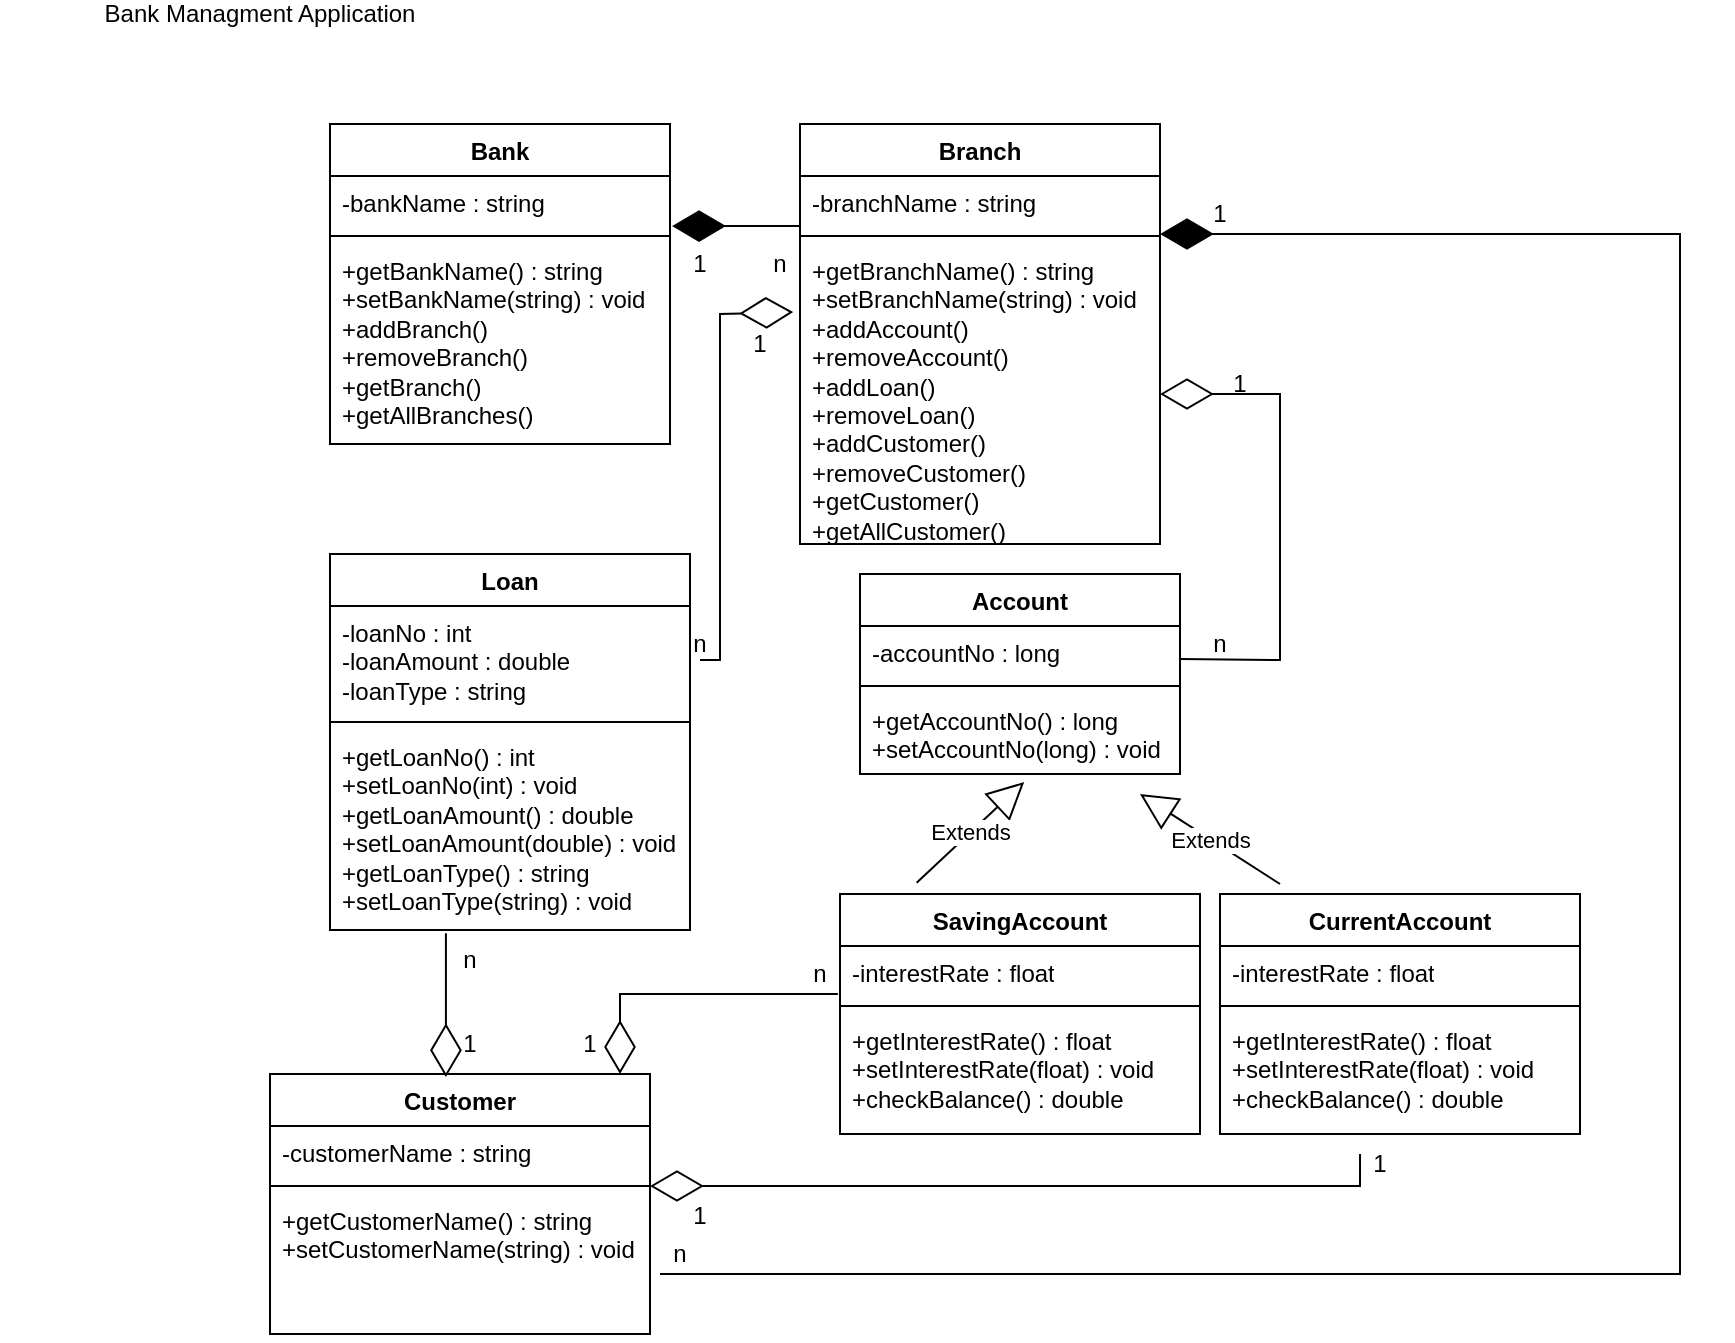 <mxfile version="21.6.3" type="google">
  <diagram name="Page-1" id="jKKDfdFCe0p2eEt7YeTl">
    <mxGraphModel grid="1" page="1" gridSize="10" guides="1" tooltips="1" connect="1" arrows="1" fold="1" pageScale="1" pageWidth="850" pageHeight="1100" math="0" shadow="0">
      <root>
        <mxCell id="0" />
        <mxCell id="1" parent="0" />
        <mxCell id="Hru7kzp4jPPOl90ZvP8H-1" value="Bank Managment Application" style="text;strokeColor=none;align=center;fillColor=none;html=1;verticalAlign=middle;whiteSpace=wrap;rounded=0;" vertex="1" parent="1">
          <mxGeometry x="-40" y="50" width="260" as="geometry" />
        </mxCell>
        <mxCell id="Hru7kzp4jPPOl90ZvP8H-2" value="Bank" style="swimlane;fontStyle=1;align=center;verticalAlign=top;childLayout=stackLayout;horizontal=1;startSize=26;horizontalStack=0;resizeParent=1;resizeParentMax=0;resizeLast=0;collapsible=1;marginBottom=0;whiteSpace=wrap;html=1;" vertex="1" parent="1">
          <mxGeometry x="125" y="105" width="170" height="160" as="geometry" />
        </mxCell>
        <mxCell id="Hru7kzp4jPPOl90ZvP8H-3" value="-bankName : string" style="text;strokeColor=none;fillColor=none;align=left;verticalAlign=top;spacingLeft=4;spacingRight=4;overflow=hidden;rotatable=0;points=[[0,0.5],[1,0.5]];portConstraint=eastwest;whiteSpace=wrap;html=1;" vertex="1" parent="Hru7kzp4jPPOl90ZvP8H-2">
          <mxGeometry y="26" width="170" height="26" as="geometry" />
        </mxCell>
        <mxCell id="Hru7kzp4jPPOl90ZvP8H-4" value="" style="line;strokeWidth=1;fillColor=none;align=left;verticalAlign=middle;spacingTop=-1;spacingLeft=3;spacingRight=3;rotatable=0;labelPosition=right;points=[];portConstraint=eastwest;strokeColor=inherit;" vertex="1" parent="Hru7kzp4jPPOl90ZvP8H-2">
          <mxGeometry y="52" width="170" height="8" as="geometry" />
        </mxCell>
        <mxCell id="Hru7kzp4jPPOl90ZvP8H-5" value="+getBankName() : string&lt;br style=&quot;border-color: var(--border-color);&quot;&gt;+setBankName(string) : void&lt;br&gt;+addBranch()&lt;br&gt;+removeBranch()&lt;br&gt;+getBranch()&lt;br&gt;+getAllBranches()" style="text;strokeColor=none;fillColor=none;align=left;verticalAlign=top;spacingLeft=4;spacingRight=4;overflow=hidden;rotatable=0;points=[[0,0.5],[1,0.5]];portConstraint=eastwest;whiteSpace=wrap;html=1;" vertex="1" parent="Hru7kzp4jPPOl90ZvP8H-2">
          <mxGeometry y="60" width="170" height="100" as="geometry" />
        </mxCell>
        <mxCell id="Hru7kzp4jPPOl90ZvP8H-6" value="Branch" style="swimlane;fontStyle=1;align=center;verticalAlign=top;childLayout=stackLayout;horizontal=1;startSize=26;horizontalStack=0;resizeParent=1;resizeParentMax=0;resizeLast=0;collapsible=1;marginBottom=0;whiteSpace=wrap;html=1;" vertex="1" parent="1">
          <mxGeometry x="360" y="105" width="180" height="210" as="geometry" />
        </mxCell>
        <mxCell id="Hru7kzp4jPPOl90ZvP8H-7" value="-branchName : string" style="text;strokeColor=none;fillColor=none;align=left;verticalAlign=top;spacingLeft=4;spacingRight=4;overflow=hidden;rotatable=0;points=[[0,0.5],[1,0.5]];portConstraint=eastwest;whiteSpace=wrap;html=1;" vertex="1" parent="Hru7kzp4jPPOl90ZvP8H-6">
          <mxGeometry y="26" width="180" height="26" as="geometry" />
        </mxCell>
        <mxCell id="Hru7kzp4jPPOl90ZvP8H-30" value="" style="endArrow=diamondThin;endFill=1;endSize=24;html=1;rounded=0;entryX=1.006;entryY=0.962;entryDx=0;entryDy=0;entryPerimeter=0;" edge="1" parent="Hru7kzp4jPPOl90ZvP8H-6" target="Hru7kzp4jPPOl90ZvP8H-3">
          <mxGeometry width="160" relative="1" as="geometry">
            <mxPoint y="51" as="sourcePoint" />
            <mxPoint x="-70" y="50" as="targetPoint" />
          </mxGeometry>
        </mxCell>
        <mxCell id="Hru7kzp4jPPOl90ZvP8H-8" value="" style="line;strokeWidth=1;fillColor=none;align=left;verticalAlign=middle;spacingTop=-1;spacingLeft=3;spacingRight=3;rotatable=0;labelPosition=right;points=[];portConstraint=eastwest;strokeColor=inherit;" vertex="1" parent="Hru7kzp4jPPOl90ZvP8H-6">
          <mxGeometry y="52" width="180" height="8" as="geometry" />
        </mxCell>
        <mxCell id="Hru7kzp4jPPOl90ZvP8H-9" value="+getBranchName() : string&lt;br&gt;+setBranchName(string) : void&lt;br&gt;+addAccount()&lt;br&gt;+removeAccount()&lt;br&gt;+addLoan()&lt;br&gt;+removeLoan()&lt;br&gt;+addCustomer()&lt;br&gt;+removeCustomer()&lt;br&gt;+getCustomer()&lt;br&gt;+getAllCustomer()" style="text;strokeColor=none;fillColor=none;align=left;verticalAlign=top;spacingLeft=4;spacingRight=4;overflow=hidden;rotatable=0;points=[[0,0.5],[1,0.5]];portConstraint=eastwest;whiteSpace=wrap;html=1;" vertex="1" parent="Hru7kzp4jPPOl90ZvP8H-6">
          <mxGeometry y="60" width="180" height="150" as="geometry" />
        </mxCell>
        <mxCell id="Hru7kzp4jPPOl90ZvP8H-10" value="Loan" style="swimlane;fontStyle=1;align=center;verticalAlign=top;childLayout=stackLayout;horizontal=1;startSize=26;horizontalStack=0;resizeParent=1;resizeParentMax=0;resizeLast=0;collapsible=1;marginBottom=0;whiteSpace=wrap;html=1;" vertex="1" parent="1">
          <mxGeometry x="125" y="320" width="180" height="188" as="geometry" />
        </mxCell>
        <mxCell id="Hru7kzp4jPPOl90ZvP8H-11" value="-loanNo : int&lt;br&gt;-loanAmount : double&lt;br&gt;-loanType : string" style="text;strokeColor=none;fillColor=none;align=left;verticalAlign=top;spacingLeft=4;spacingRight=4;overflow=hidden;rotatable=0;points=[[0,0.5],[1,0.5]];portConstraint=eastwest;whiteSpace=wrap;html=1;" vertex="1" parent="Hru7kzp4jPPOl90ZvP8H-10">
          <mxGeometry y="26" width="180" height="54" as="geometry" />
        </mxCell>
        <mxCell id="Hru7kzp4jPPOl90ZvP8H-12" value="" style="line;strokeWidth=1;fillColor=none;align=left;verticalAlign=middle;spacingTop=-1;spacingLeft=3;spacingRight=3;rotatable=0;labelPosition=right;points=[];portConstraint=eastwest;strokeColor=inherit;" vertex="1" parent="Hru7kzp4jPPOl90ZvP8H-10">
          <mxGeometry y="80" width="180" height="8" as="geometry" />
        </mxCell>
        <mxCell id="Hru7kzp4jPPOl90ZvP8H-13" value="+getLoanNo() : int&lt;br&gt;+setLoanNo(int) : void&lt;br&gt;+getLoanAmount() : double&lt;br&gt;+setLoanAmount(double) : void&lt;br&gt;+getLoanType() : string&lt;br&gt;+setLoanType(string) : void" style="text;strokeColor=none;fillColor=none;align=left;verticalAlign=top;spacingLeft=4;spacingRight=4;overflow=hidden;rotatable=0;points=[[0,0.5],[1,0.5]];portConstraint=eastwest;whiteSpace=wrap;html=1;" vertex="1" parent="Hru7kzp4jPPOl90ZvP8H-10">
          <mxGeometry y="88" width="180" height="100" as="geometry" />
        </mxCell>
        <mxCell id="Hru7kzp4jPPOl90ZvP8H-14" value="Account" style="swimlane;fontStyle=1;align=center;verticalAlign=top;childLayout=stackLayout;horizontal=1;startSize=26;horizontalStack=0;resizeParent=1;resizeParentMax=0;resizeLast=0;collapsible=1;marginBottom=0;whiteSpace=wrap;html=1;" vertex="1" parent="1">
          <mxGeometry x="390" y="330" width="160" height="100" as="geometry" />
        </mxCell>
        <mxCell id="Hru7kzp4jPPOl90ZvP8H-15" value="-accountNo : long" style="text;strokeColor=none;fillColor=none;align=left;verticalAlign=top;spacingLeft=4;spacingRight=4;overflow=hidden;rotatable=0;points=[[0,0.5],[1,0.5]];portConstraint=eastwest;whiteSpace=wrap;html=1;" vertex="1" parent="Hru7kzp4jPPOl90ZvP8H-14">
          <mxGeometry y="26" width="160" height="26" as="geometry" />
        </mxCell>
        <mxCell id="Hru7kzp4jPPOl90ZvP8H-16" value="" style="line;strokeWidth=1;fillColor=none;align=left;verticalAlign=middle;spacingTop=-1;spacingLeft=3;spacingRight=3;rotatable=0;labelPosition=right;points=[];portConstraint=eastwest;strokeColor=inherit;" vertex="1" parent="Hru7kzp4jPPOl90ZvP8H-14">
          <mxGeometry y="52" width="160" height="8" as="geometry" />
        </mxCell>
        <mxCell id="Hru7kzp4jPPOl90ZvP8H-17" value="+getAccountNo() : long&lt;br&gt;+setAccountNo(long) : void" style="text;strokeColor=none;fillColor=none;align=left;verticalAlign=top;spacingLeft=4;spacingRight=4;overflow=hidden;rotatable=0;points=[[0,0.5],[1,0.5]];portConstraint=eastwest;whiteSpace=wrap;html=1;" vertex="1" parent="Hru7kzp4jPPOl90ZvP8H-14">
          <mxGeometry y="60" width="160" height="40" as="geometry" />
        </mxCell>
        <mxCell id="Hru7kzp4jPPOl90ZvP8H-18" value="Customer" style="swimlane;fontStyle=1;align=center;verticalAlign=top;childLayout=stackLayout;horizontal=1;startSize=26;horizontalStack=0;resizeParent=1;resizeParentMax=0;resizeLast=0;collapsible=1;marginBottom=0;whiteSpace=wrap;html=1;" vertex="1" parent="1">
          <mxGeometry x="95" y="580" width="190" height="130" as="geometry" />
        </mxCell>
        <mxCell id="Hru7kzp4jPPOl90ZvP8H-19" value="-customerName : string" style="text;strokeColor=none;fillColor=none;align=left;verticalAlign=top;spacingLeft=4;spacingRight=4;overflow=hidden;rotatable=0;points=[[0,0.5],[1,0.5]];portConstraint=eastwest;whiteSpace=wrap;html=1;" vertex="1" parent="Hru7kzp4jPPOl90ZvP8H-18">
          <mxGeometry y="26" width="190" height="26" as="geometry" />
        </mxCell>
        <mxCell id="Hru7kzp4jPPOl90ZvP8H-20" value="" style="line;strokeWidth=1;fillColor=none;align=left;verticalAlign=middle;spacingTop=-1;spacingLeft=3;spacingRight=3;rotatable=0;labelPosition=right;points=[];portConstraint=eastwest;strokeColor=inherit;" vertex="1" parent="Hru7kzp4jPPOl90ZvP8H-18">
          <mxGeometry y="52" width="190" height="8" as="geometry" />
        </mxCell>
        <mxCell id="Hru7kzp4jPPOl90ZvP8H-21" value="+getCustomerName() : string&lt;br&gt;+setCustomerName(string) : void" style="text;strokeColor=none;fillColor=none;align=left;verticalAlign=top;spacingLeft=4;spacingRight=4;overflow=hidden;rotatable=0;points=[[0,0.5],[1,0.5]];portConstraint=eastwest;whiteSpace=wrap;html=1;" vertex="1" parent="Hru7kzp4jPPOl90ZvP8H-18">
          <mxGeometry y="60" width="190" height="70" as="geometry" />
        </mxCell>
        <mxCell id="Hru7kzp4jPPOl90ZvP8H-22" value="SavingAccount" style="swimlane;fontStyle=1;align=center;verticalAlign=top;childLayout=stackLayout;horizontal=1;startSize=26;horizontalStack=0;resizeParent=1;resizeParentMax=0;resizeLast=0;collapsible=1;marginBottom=0;whiteSpace=wrap;html=1;" vertex="1" parent="1">
          <mxGeometry x="380" y="490" width="180" height="120" as="geometry" />
        </mxCell>
        <mxCell id="Hru7kzp4jPPOl90ZvP8H-23" value="-interestRate : float" style="text;strokeColor=none;fillColor=none;align=left;verticalAlign=top;spacingLeft=4;spacingRight=4;overflow=hidden;rotatable=0;points=[[0,0.5],[1,0.5]];portConstraint=eastwest;whiteSpace=wrap;html=1;" vertex="1" parent="Hru7kzp4jPPOl90ZvP8H-22">
          <mxGeometry y="26" width="180" height="26" as="geometry" />
        </mxCell>
        <mxCell id="Hru7kzp4jPPOl90ZvP8H-24" value="" style="line;strokeWidth=1;fillColor=none;align=left;verticalAlign=middle;spacingTop=-1;spacingLeft=3;spacingRight=3;rotatable=0;labelPosition=right;points=[];portConstraint=eastwest;strokeColor=inherit;" vertex="1" parent="Hru7kzp4jPPOl90ZvP8H-22">
          <mxGeometry y="52" width="180" height="8" as="geometry" />
        </mxCell>
        <mxCell id="Hru7kzp4jPPOl90ZvP8H-25" value="+getInterestRate() : float&lt;br&gt;+setInterestRate(float) : void&lt;br&gt;+checkBalance() : double" style="text;strokeColor=none;fillColor=none;align=left;verticalAlign=top;spacingLeft=4;spacingRight=4;overflow=hidden;rotatable=0;points=[[0,0.5],[1,0.5]];portConstraint=eastwest;whiteSpace=wrap;html=1;" vertex="1" parent="Hru7kzp4jPPOl90ZvP8H-22">
          <mxGeometry y="60" width="180" height="60" as="geometry" />
        </mxCell>
        <mxCell id="Hru7kzp4jPPOl90ZvP8H-26" value="CurrentAccount" style="swimlane;fontStyle=1;align=center;verticalAlign=top;childLayout=stackLayout;horizontal=1;startSize=26;horizontalStack=0;resizeParent=1;resizeParentMax=0;resizeLast=0;collapsible=1;marginBottom=0;whiteSpace=wrap;html=1;" vertex="1" parent="1">
          <mxGeometry x="570" y="490" width="180" height="120" as="geometry" />
        </mxCell>
        <mxCell id="Hru7kzp4jPPOl90ZvP8H-27" value="-interestRate : float" style="text;strokeColor=none;fillColor=none;align=left;verticalAlign=top;spacingLeft=4;spacingRight=4;overflow=hidden;rotatable=0;points=[[0,0.5],[1,0.5]];portConstraint=eastwest;whiteSpace=wrap;html=1;" vertex="1" parent="Hru7kzp4jPPOl90ZvP8H-26">
          <mxGeometry y="26" width="180" height="26" as="geometry" />
        </mxCell>
        <mxCell id="Hru7kzp4jPPOl90ZvP8H-28" value="" style="line;strokeWidth=1;fillColor=none;align=left;verticalAlign=middle;spacingTop=-1;spacingLeft=3;spacingRight=3;rotatable=0;labelPosition=right;points=[];portConstraint=eastwest;strokeColor=inherit;" vertex="1" parent="Hru7kzp4jPPOl90ZvP8H-26">
          <mxGeometry y="52" width="180" height="8" as="geometry" />
        </mxCell>
        <mxCell id="Hru7kzp4jPPOl90ZvP8H-29" value="+getInterestRate() : float&lt;br&gt;+setInterestRate(float) : void&lt;br&gt;+checkBalance() : double" style="text;strokeColor=none;fillColor=none;align=left;verticalAlign=top;spacingLeft=4;spacingRight=4;overflow=hidden;rotatable=0;points=[[0,0.5],[1,0.5]];portConstraint=eastwest;whiteSpace=wrap;html=1;" vertex="1" parent="Hru7kzp4jPPOl90ZvP8H-26">
          <mxGeometry y="60" width="180" height="60" as="geometry" />
        </mxCell>
        <mxCell id="Hru7kzp4jPPOl90ZvP8H-31" value="1" style="text;strokeColor=none;align=center;fillColor=none;html=1;verticalAlign=middle;whiteSpace=wrap;rounded=0;" vertex="1" parent="1">
          <mxGeometry x="280" y="160" width="60" height="30" as="geometry" />
        </mxCell>
        <mxCell id="Hru7kzp4jPPOl90ZvP8H-32" value="n" style="text;strokeColor=none;align=center;fillColor=none;html=1;verticalAlign=middle;whiteSpace=wrap;rounded=0;" vertex="1" parent="1">
          <mxGeometry x="320" y="160" width="60" height="30" as="geometry" />
        </mxCell>
        <mxCell id="Hru7kzp4jPPOl90ZvP8H-33" value="" style="endArrow=diamondThin;endFill=0;endSize=24;html=1;rounded=0;entryX=-0.019;entryY=0.227;entryDx=0;entryDy=0;entryPerimeter=0;" edge="1" parent="1" target="Hru7kzp4jPPOl90ZvP8H-9">
          <mxGeometry width="160" relative="1" as="geometry">
            <mxPoint x="310" y="373" as="sourcePoint" />
            <mxPoint x="450" y="372.5" as="targetPoint" />
            <Array as="points">
              <mxPoint x="320" y="373" />
              <mxPoint x="320" y="200" />
            </Array>
          </mxGeometry>
        </mxCell>
        <mxCell id="Hru7kzp4jPPOl90ZvP8H-34" value="" style="endArrow=diamondThin;endFill=0;endSize=24;html=1;rounded=0;entryX=1;entryY=0.5;entryDx=0;entryDy=0;" edge="1" parent="1" target="Hru7kzp4jPPOl90ZvP8H-9">
          <mxGeometry width="160" relative="1" as="geometry">
            <mxPoint x="550" y="372.5" as="sourcePoint" />
            <mxPoint x="550" y="240" as="targetPoint" />
            <Array as="points">
              <mxPoint x="600" y="373" />
              <mxPoint x="600" y="240" />
            </Array>
          </mxGeometry>
        </mxCell>
        <mxCell id="Hru7kzp4jPPOl90ZvP8H-35" value="1" style="text;strokeColor=none;align=center;fillColor=none;html=1;verticalAlign=middle;whiteSpace=wrap;rounded=0;" vertex="1" parent="1">
          <mxGeometry x="310" y="190" width="60" height="50" as="geometry" />
        </mxCell>
        <mxCell id="Hru7kzp4jPPOl90ZvP8H-36" value="n" style="text;strokeColor=none;align=center;fillColor=none;html=1;verticalAlign=middle;whiteSpace=wrap;rounded=0;" vertex="1" parent="1">
          <mxGeometry x="270" y="340" width="80" height="50" as="geometry" />
        </mxCell>
        <mxCell id="Hru7kzp4jPPOl90ZvP8H-37" value="1" style="text;strokeColor=none;align=center;fillColor=none;html=1;verticalAlign=middle;whiteSpace=wrap;rounded=0;" vertex="1" parent="1">
          <mxGeometry x="550" y="220" width="60" height="30" as="geometry" />
        </mxCell>
        <mxCell id="Hru7kzp4jPPOl90ZvP8H-38" value="n" style="text;strokeColor=none;align=center;fillColor=none;html=1;verticalAlign=middle;whiteSpace=wrap;rounded=0;" vertex="1" parent="1">
          <mxGeometry x="540" y="350" width="60" height="30" as="geometry" />
        </mxCell>
        <mxCell id="Hru7kzp4jPPOl90ZvP8H-41" value="Extends" style="endArrow=block;endSize=16;endFill=0;html=1;rounded=0;exitX=0.213;exitY=-0.047;exitDx=0;exitDy=0;exitPerimeter=0;entryX=0.513;entryY=1.1;entryDx=0;entryDy=0;entryPerimeter=0;" edge="1" parent="1" source="Hru7kzp4jPPOl90ZvP8H-22" target="Hru7kzp4jPPOl90ZvP8H-17">
          <mxGeometry width="160" relative="1" as="geometry">
            <mxPoint x="460" y="460" as="sourcePoint" />
            <mxPoint x="620" y="460" as="targetPoint" />
          </mxGeometry>
        </mxCell>
        <mxCell id="Hru7kzp4jPPOl90ZvP8H-42" value="Extends" style="endArrow=block;endSize=16;endFill=0;html=1;rounded=0;" edge="1" parent="1">
          <mxGeometry width="160" relative="1" as="geometry">
            <mxPoint x="600" y="485" as="sourcePoint" />
            <mxPoint x="530" y="440" as="targetPoint" />
          </mxGeometry>
        </mxCell>
        <mxCell id="Hru7kzp4jPPOl90ZvP8H-43" value="" style="endArrow=diamondThin;endFill=0;endSize=24;html=1;rounded=0;exitX=0.322;exitY=1.016;exitDx=0;exitDy=0;exitPerimeter=0;entryX=0.463;entryY=0.012;entryDx=0;entryDy=0;entryPerimeter=0;" edge="1" parent="1" source="Hru7kzp4jPPOl90ZvP8H-13" target="Hru7kzp4jPPOl90ZvP8H-18">
          <mxGeometry width="160" relative="1" as="geometry">
            <mxPoint x="150" y="550" as="sourcePoint" />
            <mxPoint x="310" y="550" as="targetPoint" />
          </mxGeometry>
        </mxCell>
        <mxCell id="Hru7kzp4jPPOl90ZvP8H-44" value="1" style="text;strokeColor=none;align=center;fillColor=none;html=1;verticalAlign=middle;whiteSpace=wrap;rounded=0;" vertex="1" parent="1">
          <mxGeometry x="165" y="550" width="60" height="30" as="geometry" />
        </mxCell>
        <mxCell id="Hru7kzp4jPPOl90ZvP8H-45" value="n" style="text;strokeColor=none;align=center;fillColor=none;html=1;verticalAlign=middle;whiteSpace=wrap;rounded=0;" vertex="1" parent="1">
          <mxGeometry x="165" y="508" width="60" height="30" as="geometry" />
        </mxCell>
        <mxCell id="Hru7kzp4jPPOl90ZvP8H-46" value="" style="endArrow=diamondThin;endFill=0;endSize=24;html=1;rounded=0;exitX=-0.006;exitY=0.923;exitDx=0;exitDy=0;exitPerimeter=0;" edge="1" parent="1" source="Hru7kzp4jPPOl90ZvP8H-23">
          <mxGeometry width="160" relative="1" as="geometry">
            <mxPoint x="285" y="549" as="sourcePoint" />
            <mxPoint x="270" y="580" as="targetPoint" />
            <Array as="points">
              <mxPoint x="270" y="540" />
            </Array>
          </mxGeometry>
        </mxCell>
        <mxCell id="Hru7kzp4jPPOl90ZvP8H-48" value="1" style="text;strokeColor=none;align=center;fillColor=none;html=1;verticalAlign=middle;whiteSpace=wrap;rounded=0;" vertex="1" parent="1">
          <mxGeometry x="225" y="550" width="60" height="30" as="geometry" />
        </mxCell>
        <mxCell id="Hru7kzp4jPPOl90ZvP8H-50" value="n" style="text;strokeColor=none;align=center;fillColor=none;html=1;verticalAlign=middle;whiteSpace=wrap;rounded=0;" vertex="1" parent="1">
          <mxGeometry x="320" y="510" width="100" height="40" as="geometry" />
        </mxCell>
        <mxCell id="Hru7kzp4jPPOl90ZvP8H-51" value="" style="endArrow=diamondThin;endFill=0;endSize=24;html=1;rounded=0;entryX=1.031;entryY=-0.154;entryDx=0;entryDy=0;entryPerimeter=0;exitX=0.389;exitY=1.167;exitDx=0;exitDy=0;exitPerimeter=0;" edge="1" parent="1" source="Hru7kzp4jPPOl90ZvP8H-29">
          <mxGeometry width="160" relative="1" as="geometry">
            <mxPoint x="675.04" y="636" as="sourcePoint" />
            <mxPoint x="285.0" y="635.996" as="targetPoint" />
            <Array as="points">
              <mxPoint x="640" y="636" />
            </Array>
          </mxGeometry>
        </mxCell>
        <mxCell id="Hru7kzp4jPPOl90ZvP8H-53" value="1" style="text;strokeColor=none;align=center;fillColor=none;html=1;verticalAlign=middle;whiteSpace=wrap;rounded=0;" vertex="1" parent="1">
          <mxGeometry x="280" y="636" width="60" height="30" as="geometry" />
        </mxCell>
        <mxCell id="Hru7kzp4jPPOl90ZvP8H-54" value="1" style="text;strokeColor=none;align=center;fillColor=none;html=1;verticalAlign=middle;whiteSpace=wrap;rounded=0;" vertex="1" parent="1">
          <mxGeometry x="620" y="610" width="60" height="30" as="geometry" />
        </mxCell>
        <mxCell id="Hru7kzp4jPPOl90ZvP8H-58" value="" style="endArrow=diamondThin;endFill=1;endSize=24;html=1;rounded=0;" edge="1" parent="1">
          <mxGeometry width="160" relative="1" as="geometry">
            <mxPoint x="290" y="680" as="sourcePoint" />
            <mxPoint x="540" y="160" as="targetPoint" />
            <Array as="points">
              <mxPoint x="800" y="680" />
              <mxPoint x="800" y="160" />
            </Array>
          </mxGeometry>
        </mxCell>
        <mxCell id="Hru7kzp4jPPOl90ZvP8H-59" value="n" style="text;strokeColor=none;align=center;fillColor=none;html=1;verticalAlign=middle;whiteSpace=wrap;rounded=0;" vertex="1" parent="1">
          <mxGeometry x="260" y="650" width="80" height="40" as="geometry" />
        </mxCell>
        <mxCell id="Hru7kzp4jPPOl90ZvP8H-60" value="1" style="text;strokeColor=none;align=center;fillColor=none;html=1;verticalAlign=middle;whiteSpace=wrap;rounded=0;" vertex="1" parent="1">
          <mxGeometry x="520" y="110" width="100" height="80" as="geometry" />
        </mxCell>
      </root>
    </mxGraphModel>
  </diagram>
</mxfile>
